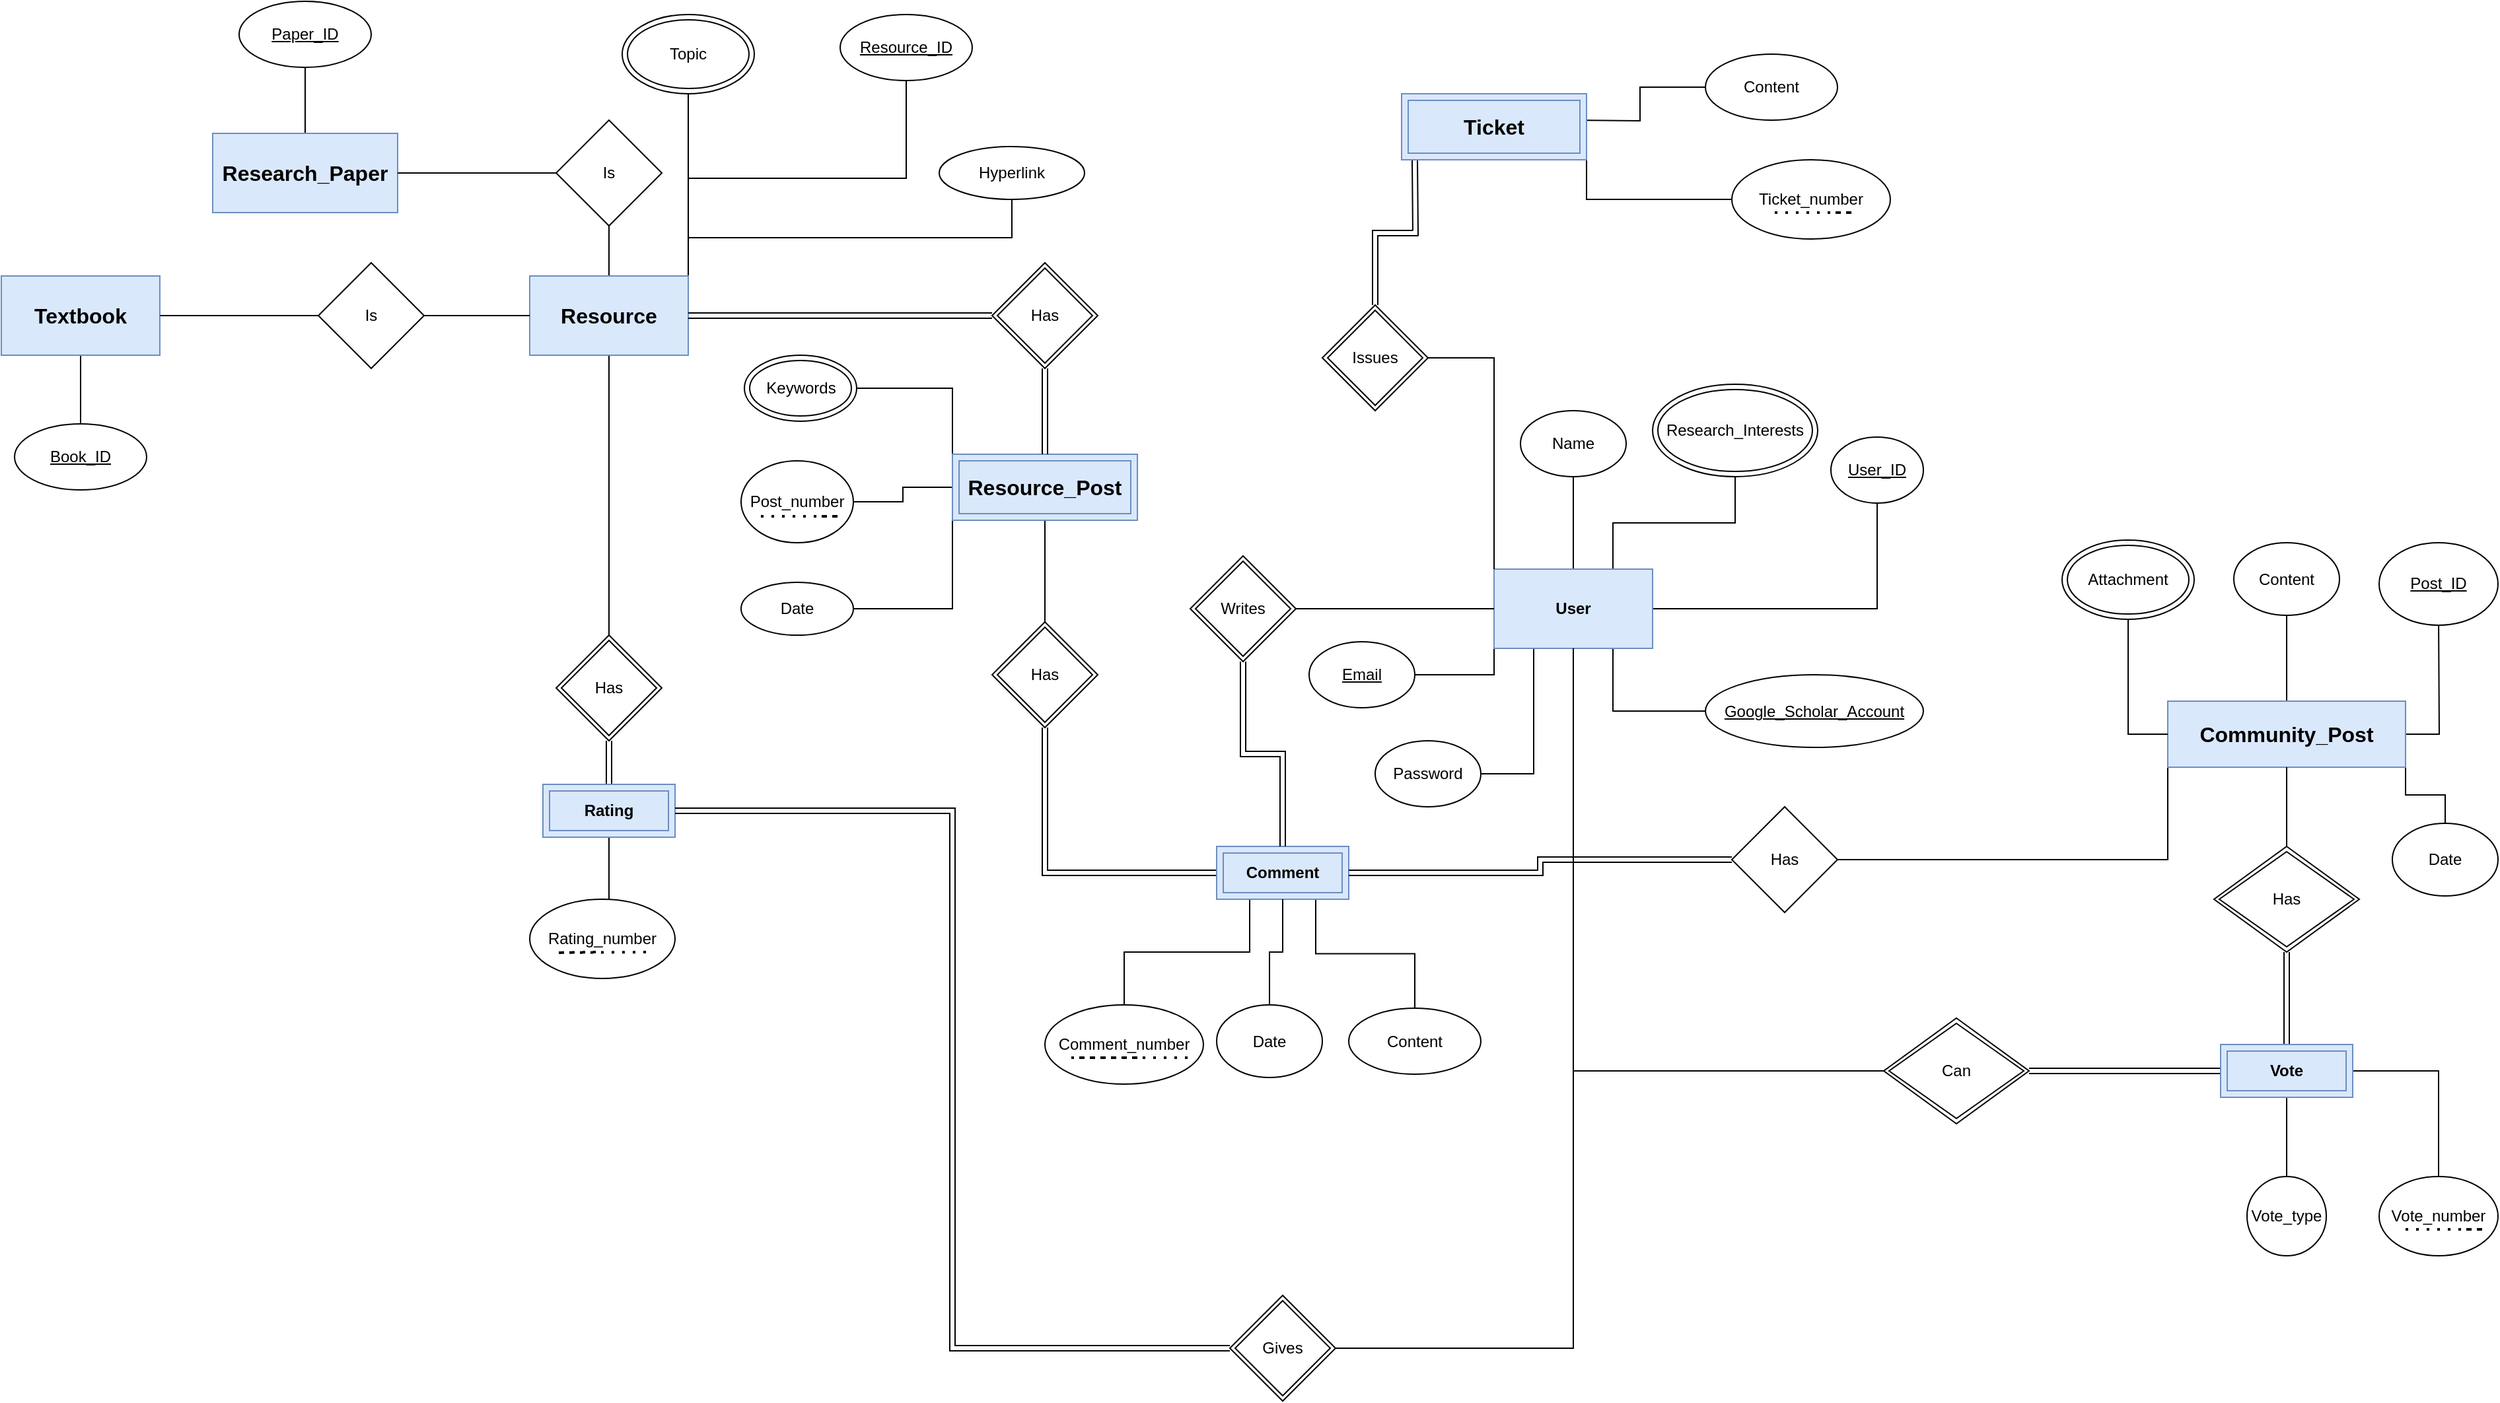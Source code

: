 <mxfile version="21.0.6" type="github">
  <diagram id="R2lEEEUBdFMjLlhIrx00" name="Page-1">
    <mxGraphModel dx="2935" dy="1746" grid="1" gridSize="10" guides="1" tooltips="1" connect="1" arrows="1" fold="1" page="1" pageScale="1" pageWidth="850" pageHeight="1100" math="0" shadow="0" extFonts="Permanent Marker^https://fonts.googleapis.com/css?family=Permanent+Marker">
      <root>
        <mxCell id="0" />
        <mxCell id="1" parent="0" />
        <mxCell id="YpXeeTf7qJ5zj5Ovl2NS-48" value="" style="edgeStyle=orthogonalEdgeStyle;rounded=0;orthogonalLoop=1;jettySize=auto;html=1;endArrow=none;endFill=0;" parent="1" source="YpXeeTf7qJ5zj5Ovl2NS-2" target="YpXeeTf7qJ5zj5Ovl2NS-47" edge="1">
          <mxGeometry relative="1" as="geometry" />
        </mxCell>
        <mxCell id="YpXeeTf7qJ5zj5Ovl2NS-55" value="" style="edgeStyle=orthogonalEdgeStyle;rounded=0;orthogonalLoop=1;jettySize=auto;html=1;endArrow=none;endFill=0;" parent="1" source="YpXeeTf7qJ5zj5Ovl2NS-2" target="YpXeeTf7qJ5zj5Ovl2NS-54" edge="1">
          <mxGeometry relative="1" as="geometry" />
        </mxCell>
        <mxCell id="YpXeeTf7qJ5zj5Ovl2NS-58" style="edgeStyle=orthogonalEdgeStyle;rounded=0;orthogonalLoop=1;jettySize=auto;html=1;exitX=0.75;exitY=1;exitDx=0;exitDy=0;entryX=0;entryY=0.5;entryDx=0;entryDy=0;endArrow=none;endFill=0;" parent="1" source="YpXeeTf7qJ5zj5Ovl2NS-2" target="YpXeeTf7qJ5zj5Ovl2NS-57" edge="1">
          <mxGeometry relative="1" as="geometry" />
        </mxCell>
        <mxCell id="YpXeeTf7qJ5zj5Ovl2NS-68" style="edgeStyle=orthogonalEdgeStyle;rounded=0;orthogonalLoop=1;jettySize=auto;html=1;exitX=0.75;exitY=0;exitDx=0;exitDy=0;entryX=0.5;entryY=1;entryDx=0;entryDy=0;endArrow=none;endFill=0;" parent="1" source="YpXeeTf7qJ5zj5Ovl2NS-2" target="YpXeeTf7qJ5zj5Ovl2NS-67" edge="1">
          <mxGeometry relative="1" as="geometry" />
        </mxCell>
        <mxCell id="CcATFbNi5NQpu170G1Sn-9" style="edgeStyle=orthogonalEdgeStyle;rounded=0;orthogonalLoop=1;jettySize=auto;html=1;exitX=0;exitY=1;exitDx=0;exitDy=0;entryX=1;entryY=0.5;entryDx=0;entryDy=0;endArrow=none;endFill=0;" parent="1" source="YpXeeTf7qJ5zj5Ovl2NS-2" target="CcATFbNi5NQpu170G1Sn-8" edge="1">
          <mxGeometry relative="1" as="geometry" />
        </mxCell>
        <mxCell id="CcATFbNi5NQpu170G1Sn-11" style="edgeStyle=orthogonalEdgeStyle;rounded=0;orthogonalLoop=1;jettySize=auto;html=1;exitX=0.25;exitY=1;exitDx=0;exitDy=0;entryX=1;entryY=0.5;entryDx=0;entryDy=0;endArrow=none;endFill=0;" parent="1" source="YpXeeTf7qJ5zj5Ovl2NS-2" target="CcATFbNi5NQpu170G1Sn-10" edge="1">
          <mxGeometry relative="1" as="geometry" />
        </mxCell>
        <mxCell id="QStKEDk6KylnoWYYGcLN-30" style="edgeStyle=orthogonalEdgeStyle;rounded=0;orthogonalLoop=1;jettySize=auto;html=1;exitX=0.5;exitY=1;exitDx=0;exitDy=0;endArrow=none;endFill=0;entryX=1;entryY=0.5;entryDx=0;entryDy=0;" edge="1" parent="1" source="YpXeeTf7qJ5zj5Ovl2NS-2" target="QStKEDk6KylnoWYYGcLN-31">
          <mxGeometry relative="1" as="geometry">
            <mxPoint x="-110" y="760" as="targetPoint" />
          </mxGeometry>
        </mxCell>
        <mxCell id="YpXeeTf7qJ5zj5Ovl2NS-2" value="User" style="rounded=0;whiteSpace=wrap;html=1;fontStyle=1;fillColor=#dae8fc;strokeColor=#6c8ebf;" parent="1" vertex="1">
          <mxGeometry x="-170" y="220" width="120" height="60" as="geometry" />
        </mxCell>
        <mxCell id="CcATFbNi5NQpu170G1Sn-25" style="edgeStyle=orthogonalEdgeStyle;rounded=0;orthogonalLoop=1;jettySize=auto;html=1;exitX=1;exitY=0;exitDx=0;exitDy=0;endArrow=none;endFill=0;" parent="1" target="CcATFbNi5NQpu170G1Sn-21" edge="1">
          <mxGeometry relative="1" as="geometry">
            <mxPoint x="-110" y="-120" as="sourcePoint" />
          </mxGeometry>
        </mxCell>
        <mxCell id="CcATFbNi5NQpu170G1Sn-26" style="edgeStyle=orthogonalEdgeStyle;rounded=0;orthogonalLoop=1;jettySize=auto;html=1;exitX=1;exitY=1;exitDx=0;exitDy=0;entryX=0;entryY=0.5;entryDx=0;entryDy=0;endArrow=none;endFill=0;" parent="1" source="QStKEDk6KylnoWYYGcLN-6" target="QStKEDk6KylnoWYYGcLN-15" edge="1">
          <mxGeometry relative="1" as="geometry">
            <mxPoint x="-110" y="-60" as="sourcePoint" />
            <mxPoint x="-10" y="-20" as="targetPoint" />
          </mxGeometry>
        </mxCell>
        <mxCell id="CcATFbNi5NQpu170G1Sn-56" style="edgeStyle=orthogonalEdgeStyle;rounded=0;orthogonalLoop=1;jettySize=auto;html=1;entryX=0.5;entryY=0;entryDx=0;entryDy=0;endArrow=none;endFill=0;" parent="1" source="YpXeeTf7qJ5zj5Ovl2NS-4" target="CcATFbNi5NQpu170G1Sn-55" edge="1">
          <mxGeometry relative="1" as="geometry" />
        </mxCell>
        <mxCell id="YpXeeTf7qJ5zj5Ovl2NS-4" value="&lt;meta charset=&quot;utf-8&quot;&gt;&lt;b id=&quot;docs-internal-guid-718b6a08-7fff-b9a7-0453-49510cfb1dfd&quot; style=&quot;font-weight:normal;&quot;&gt;&lt;span style=&quot;font-size: 12pt; font-family: Arial; color: rgb(0, 0, 0); background-color: transparent; font-weight: 700; font-style: normal; font-variant: normal; text-decoration: none; vertical-align: baseline;&quot;&gt;Textbook&lt;/span&gt;&lt;/b&gt;" style="rounded=0;whiteSpace=wrap;html=1;fillColor=#dae8fc;strokeColor=#6c8ebf;" parent="1" vertex="1">
          <mxGeometry x="-1300" y="-2" width="120" height="60" as="geometry" />
        </mxCell>
        <mxCell id="YpXeeTf7qJ5zj5Ovl2NS-78" value="" style="edgeStyle=orthogonalEdgeStyle;rounded=0;orthogonalLoop=1;jettySize=auto;html=1;endArrow=none;endFill=0;" parent="1" source="YpXeeTf7qJ5zj5Ovl2NS-5" target="YpXeeTf7qJ5zj5Ovl2NS-77" edge="1">
          <mxGeometry relative="1" as="geometry" />
        </mxCell>
        <mxCell id="CcATFbNi5NQpu170G1Sn-7" style="edgeStyle=orthogonalEdgeStyle;rounded=0;orthogonalLoop=1;jettySize=auto;html=1;exitX=1;exitY=0.5;exitDx=0;exitDy=0;entryX=0.5;entryY=1;entryDx=0;entryDy=0;endArrow=none;endFill=0;" parent="1" source="YpXeeTf7qJ5zj5Ovl2NS-5" edge="1">
          <mxGeometry relative="1" as="geometry">
            <mxPoint x="545" y="255" as="targetPoint" />
          </mxGeometry>
        </mxCell>
        <mxCell id="QStKEDk6KylnoWYYGcLN-3" style="edgeStyle=orthogonalEdgeStyle;rounded=0;orthogonalLoop=1;jettySize=auto;html=1;exitX=0;exitY=1;exitDx=0;exitDy=0;entryX=1;entryY=0.5;entryDx=0;entryDy=0;endArrow=none;endFill=0;" edge="1" parent="1" source="YpXeeTf7qJ5zj5Ovl2NS-5" target="QStKEDk6KylnoWYYGcLN-4">
          <mxGeometry relative="1" as="geometry">
            <mxPoint x="100" y="450" as="targetPoint" />
          </mxGeometry>
        </mxCell>
        <mxCell id="QStKEDk6KylnoWYYGcLN-10" style="edgeStyle=orthogonalEdgeStyle;rounded=0;orthogonalLoop=1;jettySize=auto;html=1;exitX=1;exitY=1;exitDx=0;exitDy=0;entryX=0;entryY=0;entryDx=0;entryDy=0;endArrow=none;endFill=0;" edge="1" parent="1" source="YpXeeTf7qJ5zj5Ovl2NS-5" target="QStKEDk6KylnoWYYGcLN-9">
          <mxGeometry relative="1" as="geometry">
            <Array as="points">
              <mxPoint x="520" y="391" />
              <mxPoint x="550" y="391" />
              <mxPoint x="550" y="421" />
            </Array>
          </mxGeometry>
        </mxCell>
        <mxCell id="YpXeeTf7qJ5zj5Ovl2NS-5" value="&lt;b id=&quot;docs-internal-guid-7c196727-7fff-cf44-8b81-c02ef0bab3d8&quot; style=&quot;font-weight:normal;&quot;&gt;&lt;span style=&quot;font-size: 12pt; font-family: Arial; color: rgb(0, 0, 0); background-color: transparent; font-weight: 700; font-style: normal; font-variant: normal; text-decoration: none; vertical-align: baseline;&quot;&gt;Community_Post&lt;/span&gt;&lt;/b&gt;" style="rounded=0;whiteSpace=wrap;html=1;fillColor=#dae8fc;strokeColor=#6c8ebf;" parent="1" vertex="1">
          <mxGeometry x="340" y="320" width="180" height="50" as="geometry" />
        </mxCell>
        <mxCell id="YpXeeTf7qJ5zj5Ovl2NS-88" style="edgeStyle=orthogonalEdgeStyle;rounded=0;orthogonalLoop=1;jettySize=auto;html=1;shape=link;exitX=0.5;exitY=0;exitDx=0;exitDy=0;" parent="1" source="YpXeeTf7qJ5zj5Ovl2NS-89" target="YpXeeTf7qJ5zj5Ovl2NS-86" edge="1">
          <mxGeometry relative="1" as="geometry">
            <mxPoint x="-840" y="391" as="sourcePoint" />
          </mxGeometry>
        </mxCell>
        <mxCell id="YpXeeTf7qJ5zj5Ovl2NS-81" style="edgeStyle=orthogonalEdgeStyle;rounded=0;orthogonalLoop=1;jettySize=auto;html=1;exitX=0.5;exitY=0;exitDx=0;exitDy=0;entryX=0.5;entryY=1;entryDx=0;entryDy=0;endArrow=none;endFill=0;" parent="1" source="YpXeeTf7qJ5zj5Ovl2NS-12" target="YpXeeTf7qJ5zj5Ovl2NS-80" edge="1">
          <mxGeometry relative="1" as="geometry" />
        </mxCell>
        <mxCell id="CcATFbNi5NQpu170G1Sn-46" style="edgeStyle=orthogonalEdgeStyle;rounded=0;orthogonalLoop=1;jettySize=auto;html=1;exitX=1;exitY=0;exitDx=0;exitDy=0;entryX=0.5;entryY=1;entryDx=0;entryDy=0;endArrow=none;endFill=0;" parent="1" source="YpXeeTf7qJ5zj5Ovl2NS-12" target="CcATFbNi5NQpu170G1Sn-44" edge="1">
          <mxGeometry relative="1" as="geometry" />
        </mxCell>
        <mxCell id="CcATFbNi5NQpu170G1Sn-50" style="edgeStyle=orthogonalEdgeStyle;rounded=0;orthogonalLoop=1;jettySize=auto;html=1;exitX=1;exitY=0;exitDx=0;exitDy=0;endArrow=none;endFill=0;" parent="1" source="YpXeeTf7qJ5zj5Ovl2NS-12" target="CcATFbNi5NQpu170G1Sn-49" edge="1">
          <mxGeometry relative="1" as="geometry" />
        </mxCell>
        <mxCell id="CcATFbNi5NQpu170G1Sn-59" style="edgeStyle=orthogonalEdgeStyle;rounded=0;orthogonalLoop=1;jettySize=auto;html=1;exitX=1;exitY=0;exitDx=0;exitDy=0;entryX=0.5;entryY=1;entryDx=0;entryDy=0;endArrow=none;endFill=0;" parent="1" source="YpXeeTf7qJ5zj5Ovl2NS-12" target="CcATFbNi5NQpu170G1Sn-57" edge="1">
          <mxGeometry relative="1" as="geometry" />
        </mxCell>
        <mxCell id="QStKEDk6KylnoWYYGcLN-29" style="edgeStyle=orthogonalEdgeStyle;rounded=0;orthogonalLoop=1;jettySize=auto;html=1;exitX=0.5;exitY=1;exitDx=0;exitDy=0;entryX=0.5;entryY=0;entryDx=0;entryDy=0;endArrow=none;endFill=0;" edge="1" parent="1" source="YpXeeTf7qJ5zj5Ovl2NS-12" target="YpXeeTf7qJ5zj5Ovl2NS-86">
          <mxGeometry relative="1" as="geometry" />
        </mxCell>
        <mxCell id="YpXeeTf7qJ5zj5Ovl2NS-12" value="&lt;span style=&quot;border-color: var(--border-color); color: rgb(0, 0, 0); font-family: Arial; font-size: 16px; font-style: normal; font-variant-ligatures: normal; font-variant-caps: normal; letter-spacing: normal; orphans: 2; text-align: center; text-indent: 0px; text-transform: none; widows: 2; word-spacing: 0px; -webkit-text-stroke-width: 0px; text-decoration-thickness: initial; text-decoration-style: initial; text-decoration-color: initial;&quot;&gt;Resource&lt;/span&gt;" style="rounded=0;whiteSpace=wrap;html=1;fillColor=#dae8fc;strokeColor=#6c8ebf;fontStyle=1;labelBackgroundColor=none;" parent="1" vertex="1">
          <mxGeometry x="-900" y="-2" width="120" height="60" as="geometry" />
        </mxCell>
        <mxCell id="CcATFbNi5NQpu170G1Sn-54" style="edgeStyle=orthogonalEdgeStyle;rounded=0;orthogonalLoop=1;jettySize=auto;html=1;entryX=0.5;entryY=1;entryDx=0;entryDy=0;endArrow=none;endFill=0;" parent="1" source="YpXeeTf7qJ5zj5Ovl2NS-16" target="CcATFbNi5NQpu170G1Sn-53" edge="1">
          <mxGeometry relative="1" as="geometry" />
        </mxCell>
        <mxCell id="YpXeeTf7qJ5zj5Ovl2NS-16" value="&lt;font face=&quot;Arial&quot;&gt;&lt;span style=&quot;font-size: 16px;&quot;&gt;&lt;b&gt;Research_Paper&lt;/b&gt;&lt;/span&gt;&lt;/font&gt;" style="rounded=0;whiteSpace=wrap;html=1;fillColor=#dae8fc;strokeColor=#6c8ebf;" parent="1" vertex="1">
          <mxGeometry x="-1140" y="-110" width="140" height="60" as="geometry" />
        </mxCell>
        <mxCell id="YpXeeTf7qJ5zj5Ovl2NS-23" style="edgeStyle=orthogonalEdgeStyle;rounded=0;orthogonalLoop=1;jettySize=auto;html=1;entryX=0;entryY=0.5;entryDx=0;entryDy=0;exitX=1;exitY=0.5;exitDx=0;exitDy=0;shape=link;" parent="1" source="YpXeeTf7qJ5zj5Ovl2NS-74" target="YpXeeTf7qJ5zj5Ovl2NS-45" edge="1">
          <mxGeometry relative="1" as="geometry">
            <mxPoint x="200" y="600" as="sourcePoint" />
            <mxPoint x="380" y="610" as="targetPoint" />
          </mxGeometry>
        </mxCell>
        <mxCell id="YpXeeTf7qJ5zj5Ovl2NS-24" style="edgeStyle=orthogonalEdgeStyle;rounded=0;orthogonalLoop=1;jettySize=auto;html=1;exitX=0;exitY=0.5;exitDx=0;exitDy=0;entryX=0.5;entryY=1;entryDx=0;entryDy=0;endArrow=none;endFill=0;" parent="1" source="YpXeeTf7qJ5zj5Ovl2NS-74" target="YpXeeTf7qJ5zj5Ovl2NS-2" edge="1">
          <mxGeometry relative="1" as="geometry">
            <mxPoint x="120" y="600" as="sourcePoint" />
          </mxGeometry>
        </mxCell>
        <mxCell id="YpXeeTf7qJ5zj5Ovl2NS-29" value="Vote_number" style="ellipse;whiteSpace=wrap;html=1;" parent="1" vertex="1">
          <mxGeometry x="500" y="680" width="90" height="60" as="geometry" />
        </mxCell>
        <mxCell id="YpXeeTf7qJ5zj5Ovl2NS-38" style="edgeStyle=orthogonalEdgeStyle;rounded=0;orthogonalLoop=1;jettySize=auto;html=1;exitX=1;exitY=0.5;exitDx=0;exitDy=0;entryX=0.5;entryY=0;entryDx=0;entryDy=0;endArrow=none;endFill=0;" parent="1" source="YpXeeTf7qJ5zj5Ovl2NS-45" target="YpXeeTf7qJ5zj5Ovl2NS-29" edge="1">
          <mxGeometry relative="1" as="geometry">
            <mxPoint x="490" y="600" as="sourcePoint" />
          </mxGeometry>
        </mxCell>
        <mxCell id="YpXeeTf7qJ5zj5Ovl2NS-51" style="edgeStyle=orthogonalEdgeStyle;rounded=0;orthogonalLoop=1;jettySize=auto;html=1;shape=link;" parent="1" source="YpXeeTf7qJ5zj5Ovl2NS-31" target="YpXeeTf7qJ5zj5Ovl2NS-45" edge="1">
          <mxGeometry relative="1" as="geometry" />
        </mxCell>
        <mxCell id="YpXeeTf7qJ5zj5Ovl2NS-52" style="edgeStyle=orthogonalEdgeStyle;rounded=0;orthogonalLoop=1;jettySize=auto;html=1;exitX=0.5;exitY=0;exitDx=0;exitDy=0;endArrow=none;endFill=0;" parent="1" source="YpXeeTf7qJ5zj5Ovl2NS-31" target="YpXeeTf7qJ5zj5Ovl2NS-5" edge="1">
          <mxGeometry relative="1" as="geometry" />
        </mxCell>
        <mxCell id="YpXeeTf7qJ5zj5Ovl2NS-31" value="Has" style="shape=rhombus;double=1;perimeter=rhombusPerimeter;whiteSpace=wrap;html=1;align=center;" parent="1" vertex="1">
          <mxGeometry x="375" y="430" width="110" height="80" as="geometry" />
        </mxCell>
        <mxCell id="YpXeeTf7qJ5zj5Ovl2NS-32" value="" style="endArrow=none;dashed=1;html=1;dashPattern=1 3;strokeWidth=2;rounded=0;" parent="1" edge="1">
          <mxGeometry width="50" height="50" relative="1" as="geometry">
            <mxPoint x="520" y="720" as="sourcePoint" />
            <mxPoint x="560" y="720" as="targetPoint" />
            <Array as="points">
              <mxPoint x="580" y="720" />
            </Array>
          </mxGeometry>
        </mxCell>
        <mxCell id="YpXeeTf7qJ5zj5Ovl2NS-36" value="Vote_type" style="ellipse;whiteSpace=wrap;html=1;" parent="1" vertex="1">
          <mxGeometry x="400" y="680" width="60" height="60" as="geometry" />
        </mxCell>
        <mxCell id="YpXeeTf7qJ5zj5Ovl2NS-46" style="edgeStyle=orthogonalEdgeStyle;rounded=0;orthogonalLoop=1;jettySize=auto;html=1;exitX=0.5;exitY=1;exitDx=0;exitDy=0;entryX=0.5;entryY=0;entryDx=0;entryDy=0;endArrow=none;endFill=0;" parent="1" source="YpXeeTf7qJ5zj5Ovl2NS-45" target="YpXeeTf7qJ5zj5Ovl2NS-36" edge="1">
          <mxGeometry relative="1" as="geometry" />
        </mxCell>
        <mxCell id="YpXeeTf7qJ5zj5Ovl2NS-45" value="Vote" style="shape=ext;margin=3;double=1;whiteSpace=wrap;html=1;align=center;fillColor=#dae8fc;strokeColor=#6c8ebf;fontStyle=1" parent="1" vertex="1">
          <mxGeometry x="380" y="580" width="100" height="40" as="geometry" />
        </mxCell>
        <mxCell id="YpXeeTf7qJ5zj5Ovl2NS-47" value="&lt;u&gt;User_ID&lt;/u&gt;" style="ellipse;whiteSpace=wrap;html=1;rounded=0;" parent="1" vertex="1">
          <mxGeometry x="85" y="120" width="70" height="50" as="geometry" />
        </mxCell>
        <mxCell id="YpXeeTf7qJ5zj5Ovl2NS-54" value="Name" style="ellipse;whiteSpace=wrap;html=1;rounded=0;" parent="1" vertex="1">
          <mxGeometry x="-150" y="100" width="80" height="50" as="geometry" />
        </mxCell>
        <mxCell id="YpXeeTf7qJ5zj5Ovl2NS-57" value="Google_Scholar_Account" style="ellipse;html=1;rounded=0;whiteSpace=wrap;fontStyle=4" parent="1" vertex="1">
          <mxGeometry x="-10" y="300" width="165" height="55" as="geometry" />
        </mxCell>
        <mxCell id="YpXeeTf7qJ5zj5Ovl2NS-67" value="&lt;span style=&quot;color: rgb(0, 0, 0); font-family: Helvetica; font-size: 12px; font-style: normal; font-variant-ligatures: normal; font-variant-caps: normal; font-weight: 400; letter-spacing: normal; orphans: 2; text-align: center; text-indent: 0px; text-transform: none; widows: 2; word-spacing: 0px; -webkit-text-stroke-width: 0px; background-color: rgb(251, 251, 251); text-decoration-thickness: initial; text-decoration-style: initial; text-decoration-color: initial; float: none; display: inline !important;&quot;&gt;Research_Interests&lt;/span&gt;" style="ellipse;shape=doubleEllipse;whiteSpace=wrap;html=1;" parent="1" vertex="1">
          <mxGeometry x="-50" y="80" width="125" height="70" as="geometry" />
        </mxCell>
        <mxCell id="YpXeeTf7qJ5zj5Ovl2NS-74" value="Can" style="shape=rhombus;double=1;perimeter=rhombusPerimeter;whiteSpace=wrap;html=1;align=center;" parent="1" vertex="1">
          <mxGeometry x="125" y="560" width="110" height="80" as="geometry" />
        </mxCell>
        <mxCell id="YpXeeTf7qJ5zj5Ovl2NS-77" value="Content" style="ellipse;whiteSpace=wrap;html=1;rounded=0;" parent="1" vertex="1">
          <mxGeometry x="390" y="200" width="80" height="55" as="geometry" />
        </mxCell>
        <mxCell id="YpXeeTf7qJ5zj5Ovl2NS-82" style="edgeStyle=orthogonalEdgeStyle;rounded=0;orthogonalLoop=1;jettySize=auto;html=1;exitX=0;exitY=0.5;exitDx=0;exitDy=0;entryX=1;entryY=0.5;entryDx=0;entryDy=0;endArrow=none;endFill=0;" parent="1" source="YpXeeTf7qJ5zj5Ovl2NS-80" target="YpXeeTf7qJ5zj5Ovl2NS-16" edge="1">
          <mxGeometry relative="1" as="geometry" />
        </mxCell>
        <mxCell id="YpXeeTf7qJ5zj5Ovl2NS-80" value="Is" style="rhombus;whiteSpace=wrap;html=1;" parent="1" vertex="1">
          <mxGeometry x="-880" y="-120" width="80" height="80" as="geometry" />
        </mxCell>
        <mxCell id="YpXeeTf7qJ5zj5Ovl2NS-84" style="edgeStyle=orthogonalEdgeStyle;rounded=0;orthogonalLoop=1;jettySize=auto;html=1;entryX=1;entryY=0.5;entryDx=0;entryDy=0;endArrow=none;endFill=0;" parent="1" source="YpXeeTf7qJ5zj5Ovl2NS-83" target="YpXeeTf7qJ5zj5Ovl2NS-4" edge="1">
          <mxGeometry relative="1" as="geometry" />
        </mxCell>
        <mxCell id="QStKEDk6KylnoWYYGcLN-26" style="edgeStyle=orthogonalEdgeStyle;rounded=0;orthogonalLoop=1;jettySize=auto;html=1;exitX=1;exitY=0.5;exitDx=0;exitDy=0;entryX=0;entryY=0.5;entryDx=0;entryDy=0;endArrow=none;endFill=0;" edge="1" parent="1" source="YpXeeTf7qJ5zj5Ovl2NS-83" target="YpXeeTf7qJ5zj5Ovl2NS-12">
          <mxGeometry relative="1" as="geometry" />
        </mxCell>
        <mxCell id="YpXeeTf7qJ5zj5Ovl2NS-83" value="Is" style="rhombus;whiteSpace=wrap;html=1;" parent="1" vertex="1">
          <mxGeometry x="-1060" y="-12" width="80" height="80" as="geometry" />
        </mxCell>
        <mxCell id="YpXeeTf7qJ5zj5Ovl2NS-86" value="Has" style="shape=rhombus;double=1;perimeter=rhombusPerimeter;whiteSpace=wrap;html=1;align=center;" parent="1" vertex="1">
          <mxGeometry x="-880" y="270" width="80" height="80" as="geometry" />
        </mxCell>
        <mxCell id="CcATFbNi5NQpu170G1Sn-65" style="edgeStyle=orthogonalEdgeStyle;rounded=0;orthogonalLoop=1;jettySize=auto;html=1;exitX=0.5;exitY=1;exitDx=0;exitDy=0;endArrow=none;endFill=0;" parent="1" source="YpXeeTf7qJ5zj5Ovl2NS-89" edge="1">
          <mxGeometry relative="1" as="geometry">
            <mxPoint x="-840" y="475" as="targetPoint" />
          </mxGeometry>
        </mxCell>
        <mxCell id="YpXeeTf7qJ5zj5Ovl2NS-89" value="Rating" style="shape=ext;margin=3;double=1;whiteSpace=wrap;html=1;align=center;rounded=0;fillColor=#dae8fc;strokeColor=#6c8ebf;fontStyle=1" parent="1" vertex="1">
          <mxGeometry x="-890" y="383" width="100" height="40" as="geometry" />
        </mxCell>
        <mxCell id="YpXeeTf7qJ5zj5Ovl2NS-97" style="edgeStyle=orthogonalEdgeStyle;rounded=0;orthogonalLoop=1;jettySize=auto;html=1;exitX=0.5;exitY=1;exitDx=0;exitDy=0;endArrow=none;endFill=0;" parent="1" source="YpXeeTf7qJ5zj5Ovl2NS-91" target="YpXeeTf7qJ5zj5Ovl2NS-96" edge="1">
          <mxGeometry relative="1" as="geometry" />
        </mxCell>
        <mxCell id="CcATFbNi5NQpu170G1Sn-33" style="edgeStyle=orthogonalEdgeStyle;rounded=0;orthogonalLoop=1;jettySize=auto;html=1;exitX=0;exitY=0.5;exitDx=0;exitDy=0;entryX=1;entryY=0.5;entryDx=0;entryDy=0;endArrow=none;endFill=0;" parent="1" source="YpXeeTf7qJ5zj5Ovl2NS-91" target="QStKEDk6KylnoWYYGcLN-18" edge="1">
          <mxGeometry relative="1" as="geometry">
            <mxPoint x="-630.0" y="158" as="targetPoint" />
          </mxGeometry>
        </mxCell>
        <mxCell id="CcATFbNi5NQpu170G1Sn-36" style="edgeStyle=orthogonalEdgeStyle;rounded=0;orthogonalLoop=1;jettySize=auto;html=1;exitX=0;exitY=1;exitDx=0;exitDy=0;entryX=1;entryY=0.5;entryDx=0;entryDy=0;endArrow=none;endFill=0;" parent="1" source="YpXeeTf7qJ5zj5Ovl2NS-91" target="CcATFbNi5NQpu170G1Sn-35" edge="1">
          <mxGeometry relative="1" as="geometry" />
        </mxCell>
        <mxCell id="CcATFbNi5NQpu170G1Sn-39" style="edgeStyle=orthogonalEdgeStyle;rounded=0;orthogonalLoop=1;jettySize=auto;html=1;exitX=0;exitY=0;exitDx=0;exitDy=0;entryX=1;entryY=0.5;entryDx=0;entryDy=0;endArrow=none;endFill=0;" parent="1" source="YpXeeTf7qJ5zj5Ovl2NS-91" target="CcATFbNi5NQpu170G1Sn-38" edge="1">
          <mxGeometry relative="1" as="geometry" />
        </mxCell>
        <mxCell id="YpXeeTf7qJ5zj5Ovl2NS-91" value="&lt;b style=&quot;border-color: var(--border-color); font-family: Arial; font-size: 16px;&quot;&gt;Resource_Post&lt;/b&gt;" style="shape=ext;margin=3;double=1;whiteSpace=wrap;html=1;align=center;rounded=0;fillColor=#dae8fc;strokeColor=#6c8ebf;" parent="1" vertex="1">
          <mxGeometry x="-580" y="133" width="140" height="50" as="geometry" />
        </mxCell>
        <mxCell id="YpXeeTf7qJ5zj5Ovl2NS-93" style="edgeStyle=orthogonalEdgeStyle;rounded=0;orthogonalLoop=1;jettySize=auto;html=1;exitX=0.5;exitY=1;exitDx=0;exitDy=0;shape=link;" parent="1" source="YpXeeTf7qJ5zj5Ovl2NS-92" target="YpXeeTf7qJ5zj5Ovl2NS-91" edge="1">
          <mxGeometry relative="1" as="geometry" />
        </mxCell>
        <mxCell id="YpXeeTf7qJ5zj5Ovl2NS-94" style="edgeStyle=orthogonalEdgeStyle;rounded=0;orthogonalLoop=1;jettySize=auto;html=1;exitX=0;exitY=0.5;exitDx=0;exitDy=0;entryX=1;entryY=0.5;entryDx=0;entryDy=0;endArrow=none;endFill=0;shape=link;" parent="1" source="YpXeeTf7qJ5zj5Ovl2NS-92" target="YpXeeTf7qJ5zj5Ovl2NS-12" edge="1">
          <mxGeometry relative="1" as="geometry" />
        </mxCell>
        <mxCell id="YpXeeTf7qJ5zj5Ovl2NS-92" value="Has" style="shape=rhombus;double=1;perimeter=rhombusPerimeter;whiteSpace=wrap;html=1;align=center;" parent="1" vertex="1">
          <mxGeometry x="-550" y="-12" width="80" height="80" as="geometry" />
        </mxCell>
        <mxCell id="YpXeeTf7qJ5zj5Ovl2NS-101" style="edgeStyle=orthogonalEdgeStyle;rounded=0;orthogonalLoop=1;jettySize=auto;html=1;exitX=0.5;exitY=1;exitDx=0;exitDy=0;entryX=0;entryY=0.5;entryDx=0;entryDy=0;endArrow=none;endFill=0;shape=link;" parent="1" source="YpXeeTf7qJ5zj5Ovl2NS-96" target="YpXeeTf7qJ5zj5Ovl2NS-99" edge="1">
          <mxGeometry relative="1" as="geometry" />
        </mxCell>
        <mxCell id="YpXeeTf7qJ5zj5Ovl2NS-96" value="Has" style="shape=rhombus;double=1;perimeter=rhombusPerimeter;whiteSpace=wrap;html=1;align=center;" parent="1" vertex="1">
          <mxGeometry x="-550" y="260" width="80" height="80" as="geometry" />
        </mxCell>
        <mxCell id="CcATFbNi5NQpu170G1Sn-30" style="edgeStyle=orthogonalEdgeStyle;rounded=0;orthogonalLoop=1;jettySize=auto;html=1;exitX=0.75;exitY=1;exitDx=0;exitDy=0;endArrow=none;endFill=0;" parent="1" source="YpXeeTf7qJ5zj5Ovl2NS-99" target="CcATFbNi5NQpu170G1Sn-28" edge="1">
          <mxGeometry relative="1" as="geometry" />
        </mxCell>
        <mxCell id="CcATFbNi5NQpu170G1Sn-31" style="edgeStyle=orthogonalEdgeStyle;rounded=0;orthogonalLoop=1;jettySize=auto;html=1;exitX=0.25;exitY=1;exitDx=0;exitDy=0;endArrow=none;endFill=0;entryX=0.5;entryY=0;entryDx=0;entryDy=0;" parent="1" source="YpXeeTf7qJ5zj5Ovl2NS-99" target="CcATFbNi5NQpu170G1Sn-61" edge="1">
          <mxGeometry relative="1" as="geometry">
            <mxPoint x="-410" y="550" as="targetPoint" />
          </mxGeometry>
        </mxCell>
        <mxCell id="YpXeeTf7qJ5zj5Ovl2NS-99" value="Comment" style="shape=ext;margin=3;double=1;whiteSpace=wrap;html=1;align=center;rounded=0;fillColor=#dae8fc;strokeColor=#6c8ebf;fontStyle=1" parent="1" vertex="1">
          <mxGeometry x="-380" y="430" width="100" height="40" as="geometry" />
        </mxCell>
        <mxCell id="YpXeeTf7qJ5zj5Ovl2NS-102" style="edgeStyle=orthogonalEdgeStyle;rounded=0;orthogonalLoop=1;jettySize=auto;html=1;shape=link;" parent="1" source="YpXeeTf7qJ5zj5Ovl2NS-100" target="YpXeeTf7qJ5zj5Ovl2NS-99" edge="1">
          <mxGeometry relative="1" as="geometry" />
        </mxCell>
        <mxCell id="YpXeeTf7qJ5zj5Ovl2NS-104" style="edgeStyle=orthogonalEdgeStyle;rounded=0;orthogonalLoop=1;jettySize=auto;html=1;entryX=0;entryY=0.5;entryDx=0;entryDy=0;endArrow=none;endFill=0;" parent="1" source="YpXeeTf7qJ5zj5Ovl2NS-100" target="YpXeeTf7qJ5zj5Ovl2NS-2" edge="1">
          <mxGeometry relative="1" as="geometry" />
        </mxCell>
        <mxCell id="YpXeeTf7qJ5zj5Ovl2NS-100" value="Writes" style="shape=rhombus;double=1;perimeter=rhombusPerimeter;whiteSpace=wrap;html=1;align=center;" parent="1" vertex="1">
          <mxGeometry x="-400" y="210" width="80" height="80" as="geometry" />
        </mxCell>
        <mxCell id="YpXeeTf7qJ5zj5Ovl2NS-106" style="edgeStyle=orthogonalEdgeStyle;rounded=0;orthogonalLoop=1;jettySize=auto;html=1;entryX=0;entryY=0.5;entryDx=0;entryDy=0;shape=link;" parent="1" source="YpXeeTf7qJ5zj5Ovl2NS-105" edge="1">
          <mxGeometry relative="1" as="geometry">
            <mxPoint x="-230" y="-90" as="targetPoint" />
          </mxGeometry>
        </mxCell>
        <mxCell id="YpXeeTf7qJ5zj5Ovl2NS-107" style="edgeStyle=orthogonalEdgeStyle;rounded=0;orthogonalLoop=1;jettySize=auto;html=1;entryX=0;entryY=0;entryDx=0;entryDy=0;endArrow=none;endFill=0;" parent="1" source="YpXeeTf7qJ5zj5Ovl2NS-105" target="YpXeeTf7qJ5zj5Ovl2NS-2" edge="1">
          <mxGeometry relative="1" as="geometry" />
        </mxCell>
        <mxCell id="YpXeeTf7qJ5zj5Ovl2NS-105" value="Issues" style="shape=rhombus;double=1;perimeter=rhombusPerimeter;whiteSpace=wrap;html=1;align=center;" parent="1" vertex="1">
          <mxGeometry x="-300" y="20" width="80" height="80" as="geometry" />
        </mxCell>
        <mxCell id="CcATFbNi5NQpu170G1Sn-4" style="edgeStyle=orthogonalEdgeStyle;rounded=0;orthogonalLoop=1;jettySize=auto;html=1;exitX=0.5;exitY=1;exitDx=0;exitDy=0;entryX=0;entryY=0.5;entryDx=0;entryDy=0;endArrow=none;endFill=0;" parent="1" source="CcATFbNi5NQpu170G1Sn-3" target="YpXeeTf7qJ5zj5Ovl2NS-5" edge="1">
          <mxGeometry relative="1" as="geometry" />
        </mxCell>
        <mxCell id="CcATFbNi5NQpu170G1Sn-3" value="Attachment" style="ellipse;shape=doubleEllipse;whiteSpace=wrap;html=1;" parent="1" vertex="1">
          <mxGeometry x="260" y="198" width="100" height="60" as="geometry" />
        </mxCell>
        <mxCell id="CcATFbNi5NQpu170G1Sn-6" value="Post_ID" style="ellipse;whiteSpace=wrap;html=1;fontStyle=4" parent="1" vertex="1">
          <mxGeometry x="500" y="200" width="90" height="62.5" as="geometry" />
        </mxCell>
        <mxCell id="CcATFbNi5NQpu170G1Sn-8" value="Email" style="ellipse;whiteSpace=wrap;html=1;fontStyle=4" parent="1" vertex="1">
          <mxGeometry x="-310" y="275" width="80" height="50" as="geometry" />
        </mxCell>
        <mxCell id="CcATFbNi5NQpu170G1Sn-10" value="Password" style="ellipse;whiteSpace=wrap;html=1;" parent="1" vertex="1">
          <mxGeometry x="-260" y="350" width="80" height="50" as="geometry" />
        </mxCell>
        <mxCell id="CcATFbNi5NQpu170G1Sn-21" value="Content" style="ellipse;whiteSpace=wrap;html=1;" parent="1" vertex="1">
          <mxGeometry x="-10" y="-170" width="100" height="50" as="geometry" />
        </mxCell>
        <mxCell id="CcATFbNi5NQpu170G1Sn-28" value="Content" style="ellipse;whiteSpace=wrap;html=1;" parent="1" vertex="1">
          <mxGeometry x="-280" y="552.5" width="100" height="50" as="geometry" />
        </mxCell>
        <mxCell id="CcATFbNi5NQpu170G1Sn-35" value="Date" style="ellipse;whiteSpace=wrap;html=1;" parent="1" vertex="1">
          <mxGeometry x="-740" y="230" width="85" height="40" as="geometry" />
        </mxCell>
        <mxCell id="CcATFbNi5NQpu170G1Sn-38" value="Keywords" style="ellipse;shape=doubleEllipse;whiteSpace=wrap;html=1;" parent="1" vertex="1">
          <mxGeometry x="-737.5" y="58" width="85" height="50" as="geometry" />
        </mxCell>
        <mxCell id="CcATFbNi5NQpu170G1Sn-44" value="Hyperlink" style="ellipse;whiteSpace=wrap;html=1;" parent="1" vertex="1">
          <mxGeometry x="-590" y="-100" width="110" height="40" as="geometry" />
        </mxCell>
        <mxCell id="CcATFbNi5NQpu170G1Sn-49" value="Topic" style="ellipse;shape=doubleEllipse;whiteSpace=wrap;html=1;" parent="1" vertex="1">
          <mxGeometry x="-830" y="-200" width="100" height="60" as="geometry" />
        </mxCell>
        <mxCell id="CcATFbNi5NQpu170G1Sn-53" value="Paper_ID" style="ellipse;whiteSpace=wrap;html=1;fontStyle=4" parent="1" vertex="1">
          <mxGeometry x="-1120" y="-210" width="100" height="50" as="geometry" />
        </mxCell>
        <mxCell id="CcATFbNi5NQpu170G1Sn-55" value="Book_ID" style="ellipse;whiteSpace=wrap;html=1;fontStyle=4" parent="1" vertex="1">
          <mxGeometry x="-1290" y="110" width="100" height="50" as="geometry" />
        </mxCell>
        <mxCell id="CcATFbNi5NQpu170G1Sn-57" value="Resource_ID" style="ellipse;whiteSpace=wrap;html=1;fontStyle=4" parent="1" vertex="1">
          <mxGeometry x="-665" y="-200" width="100" height="50" as="geometry" />
        </mxCell>
        <mxCell id="CcATFbNi5NQpu170G1Sn-61" value="Comment_number" style="ellipse;whiteSpace=wrap;html=1;" parent="1" vertex="1">
          <mxGeometry x="-510" y="550" width="120" height="60" as="geometry" />
        </mxCell>
        <mxCell id="CcATFbNi5NQpu170G1Sn-62" value="" style="endArrow=none;dashed=1;html=1;dashPattern=1 3;strokeWidth=2;rounded=0;" parent="1" edge="1">
          <mxGeometry width="50" height="50" relative="1" as="geometry">
            <mxPoint x="-440" y="590" as="sourcePoint" />
            <mxPoint x="-400" y="590" as="targetPoint" />
            <Array as="points">
              <mxPoint x="-490" y="590" />
            </Array>
          </mxGeometry>
        </mxCell>
        <mxCell id="CcATFbNi5NQpu170G1Sn-63" value="Rating_number" style="ellipse;whiteSpace=wrap;html=1;" parent="1" vertex="1">
          <mxGeometry x="-900" y="470" width="110" height="60" as="geometry" />
        </mxCell>
        <mxCell id="CcATFbNi5NQpu170G1Sn-64" value="" style="endArrow=none;dashed=1;html=1;dashPattern=1 3;strokeWidth=2;rounded=0;" parent="1" edge="1">
          <mxGeometry width="50" height="50" relative="1" as="geometry">
            <mxPoint x="-850" y="510" as="sourcePoint" />
            <mxPoint x="-810" y="510" as="targetPoint" />
            <Array as="points">
              <mxPoint x="-880" y="510.5" />
            </Array>
          </mxGeometry>
        </mxCell>
        <mxCell id="QStKEDk6KylnoWYYGcLN-4" value="Has" style="rhombus;whiteSpace=wrap;html=1;" vertex="1" parent="1">
          <mxGeometry x="10" y="400" width="80" height="80" as="geometry" />
        </mxCell>
        <mxCell id="QStKEDk6KylnoWYYGcLN-6" value="&lt;b style=&quot;border-color: var(--border-color); font-family: Arial; font-size: 16px;&quot;&gt;Ticket&lt;/b&gt;" style="shape=ext;margin=3;double=1;whiteSpace=wrap;html=1;align=center;rounded=0;fillColor=#dae8fc;strokeColor=#6c8ebf;" vertex="1" parent="1">
          <mxGeometry x="-240" y="-140" width="140" height="50" as="geometry" />
        </mxCell>
        <mxCell id="QStKEDk6KylnoWYYGcLN-9" value="Date" style="ellipse;whiteSpace=wrap;html=1;rounded=0;" vertex="1" parent="1">
          <mxGeometry x="510" y="412.5" width="80" height="55" as="geometry" />
        </mxCell>
        <mxCell id="QStKEDk6KylnoWYYGcLN-11" style="edgeStyle=orthogonalEdgeStyle;rounded=0;orthogonalLoop=1;jettySize=auto;html=1;shape=link;entryX=0;entryY=0.5;entryDx=0;entryDy=0;exitX=1;exitY=0.5;exitDx=0;exitDy=0;" edge="1" parent="1" source="YpXeeTf7qJ5zj5Ovl2NS-99" target="QStKEDk6KylnoWYYGcLN-4">
          <mxGeometry relative="1" as="geometry">
            <mxPoint x="-60" y="340" as="sourcePoint" />
            <mxPoint x="-30" y="480" as="targetPoint" />
          </mxGeometry>
        </mxCell>
        <mxCell id="QStKEDk6KylnoWYYGcLN-13" style="edgeStyle=orthogonalEdgeStyle;rounded=0;orthogonalLoop=1;jettySize=auto;html=1;exitX=0.5;exitY=0;exitDx=0;exitDy=0;entryX=0.5;entryY=1;entryDx=0;entryDy=0;endArrow=none;endFill=0;" edge="1" parent="1" source="QStKEDk6KylnoWYYGcLN-12" target="YpXeeTf7qJ5zj5Ovl2NS-99">
          <mxGeometry relative="1" as="geometry" />
        </mxCell>
        <mxCell id="QStKEDk6KylnoWYYGcLN-12" value="Date" style="ellipse;whiteSpace=wrap;html=1;rounded=0;" vertex="1" parent="1">
          <mxGeometry x="-380" y="550" width="80" height="55" as="geometry" />
        </mxCell>
        <mxCell id="QStKEDk6KylnoWYYGcLN-15" value="Ticket_number" style="ellipse;whiteSpace=wrap;html=1;" vertex="1" parent="1">
          <mxGeometry x="10" y="-90" width="120" height="60" as="geometry" />
        </mxCell>
        <mxCell id="QStKEDk6KylnoWYYGcLN-16" value="" style="endArrow=none;dashed=1;html=1;dashPattern=1 3;strokeWidth=2;rounded=0;" edge="1" parent="1">
          <mxGeometry width="50" height="50" relative="1" as="geometry">
            <mxPoint x="42.5" y="-50.0" as="sourcePoint" />
            <mxPoint x="82.5" y="-50.0" as="targetPoint" />
            <Array as="points">
              <mxPoint x="102.5" y="-50.0" />
            </Array>
          </mxGeometry>
        </mxCell>
        <mxCell id="QStKEDk6KylnoWYYGcLN-17" value="" style="endArrow=none;dashed=1;html=1;dashPattern=1 3;strokeWidth=2;rounded=0;" edge="1" parent="1">
          <mxGeometry width="50" height="50" relative="1" as="geometry">
            <mxPoint x="-725" y="170.0" as="sourcePoint" />
            <mxPoint x="-685" y="170.0" as="targetPoint" />
            <Array as="points">
              <mxPoint x="-665" y="170.0" />
            </Array>
          </mxGeometry>
        </mxCell>
        <mxCell id="QStKEDk6KylnoWYYGcLN-18" value="Post_number" style="ellipse;whiteSpace=wrap;html=1;" vertex="1" parent="1">
          <mxGeometry x="-740" y="138" width="85" height="62" as="geometry" />
        </mxCell>
        <mxCell id="QStKEDk6KylnoWYYGcLN-22" value="" style="endArrow=none;dashed=1;html=1;dashPattern=1 3;strokeWidth=2;rounded=0;" edge="1" parent="1">
          <mxGeometry width="50" height="50" relative="1" as="geometry">
            <mxPoint x="-725" y="180.0" as="sourcePoint" />
            <mxPoint x="-685" y="180.0" as="targetPoint" />
            <Array as="points">
              <mxPoint x="-665" y="180.0" />
            </Array>
          </mxGeometry>
        </mxCell>
        <mxCell id="QStKEDk6KylnoWYYGcLN-32" style="edgeStyle=orthogonalEdgeStyle;rounded=0;orthogonalLoop=1;jettySize=auto;html=1;exitX=0;exitY=0.5;exitDx=0;exitDy=0;entryX=1;entryY=0.5;entryDx=0;entryDy=0;endArrow=none;endFill=0;shape=link;" edge="1" parent="1" source="QStKEDk6KylnoWYYGcLN-31" target="YpXeeTf7qJ5zj5Ovl2NS-89">
          <mxGeometry relative="1" as="geometry" />
        </mxCell>
        <mxCell id="QStKEDk6KylnoWYYGcLN-31" value="Gives" style="shape=rhombus;double=1;perimeter=rhombusPerimeter;whiteSpace=wrap;html=1;align=center;" vertex="1" parent="1">
          <mxGeometry x="-370" y="770" width="80" height="80" as="geometry" />
        </mxCell>
      </root>
    </mxGraphModel>
  </diagram>
</mxfile>
